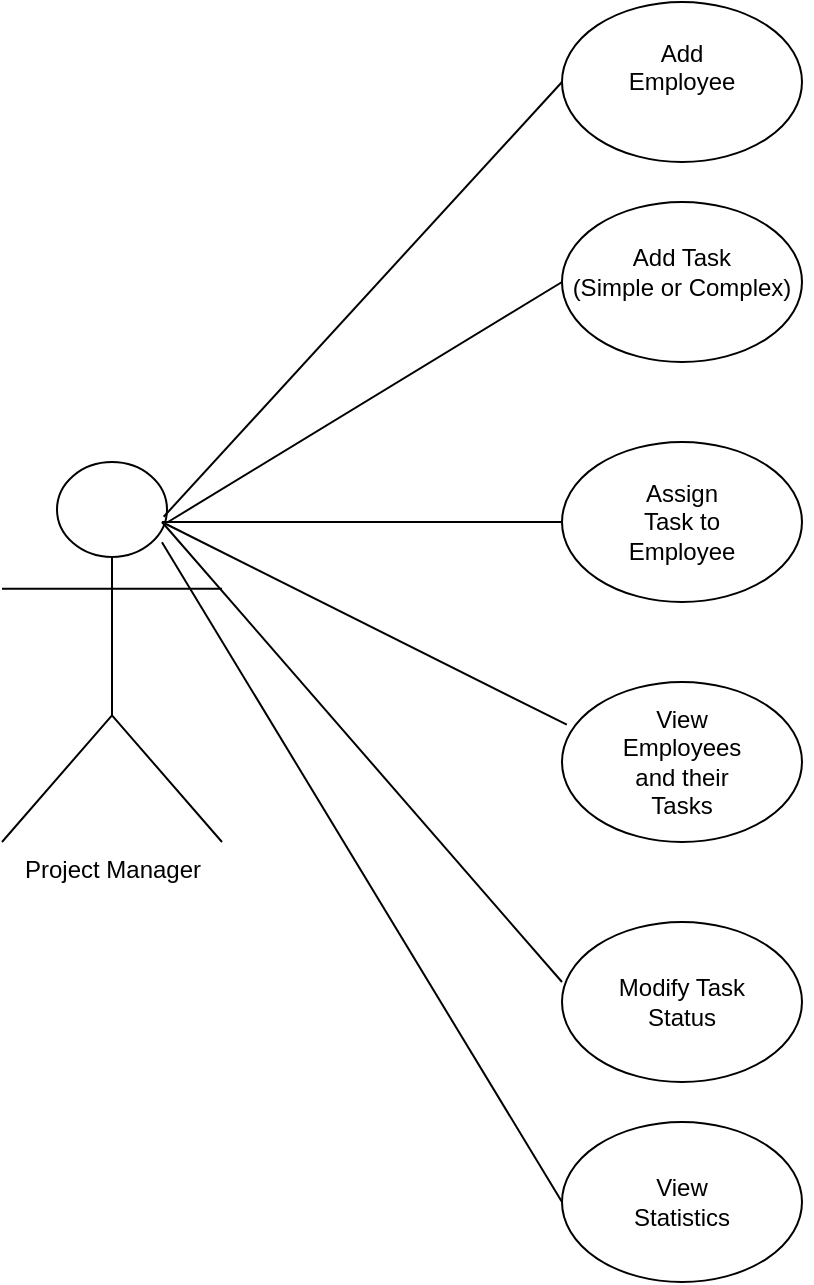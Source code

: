 <mxfile version="26.1.1">
  <diagram name="Page-1" id="kRz6OlRiXYrh5v9FN1o7">
    <mxGraphModel dx="1235" dy="769" grid="1" gridSize="10" guides="1" tooltips="1" connect="1" arrows="1" fold="1" page="1" pageScale="1" pageWidth="850" pageHeight="1100" math="0" shadow="0">
      <root>
        <mxCell id="0" />
        <mxCell id="1" parent="0" />
        <mxCell id="EoD0giyDI6AkSWSWBgpD-2" value="&lt;div&gt;Project Manager&lt;/div&gt;&lt;div&gt;&lt;br&gt;&lt;/div&gt;" style="shape=umlActor;verticalLabelPosition=bottom;verticalAlign=top;html=1;" vertex="1" parent="1">
          <mxGeometry x="210" y="400" width="110" height="190" as="geometry" />
        </mxCell>
        <mxCell id="EoD0giyDI6AkSWSWBgpD-11" value="" style="ellipse;whiteSpace=wrap;html=1;" vertex="1" parent="1">
          <mxGeometry x="490" y="170" width="120" height="80" as="geometry" />
        </mxCell>
        <mxCell id="EoD0giyDI6AkSWSWBgpD-12" value="" style="ellipse;whiteSpace=wrap;html=1;" vertex="1" parent="1">
          <mxGeometry x="490" y="270" width="120" height="80" as="geometry" />
        </mxCell>
        <mxCell id="EoD0giyDI6AkSWSWBgpD-13" value="" style="ellipse;whiteSpace=wrap;html=1;" vertex="1" parent="1">
          <mxGeometry x="490" y="390" width="120" height="80" as="geometry" />
        </mxCell>
        <mxCell id="EoD0giyDI6AkSWSWBgpD-14" value="" style="ellipse;whiteSpace=wrap;html=1;" vertex="1" parent="1">
          <mxGeometry x="490" y="510" width="120" height="80" as="geometry" />
        </mxCell>
        <mxCell id="EoD0giyDI6AkSWSWBgpD-15" value="" style="ellipse;whiteSpace=wrap;html=1;" vertex="1" parent="1">
          <mxGeometry x="490" y="630" width="120" height="80" as="geometry" />
        </mxCell>
        <mxCell id="EoD0giyDI6AkSWSWBgpD-16" value="" style="ellipse;whiteSpace=wrap;html=1;" vertex="1" parent="1">
          <mxGeometry x="490" y="730" width="120" height="80" as="geometry" />
        </mxCell>
        <mxCell id="EoD0giyDI6AkSWSWBgpD-17" value="" style="endArrow=none;html=1;rounded=0;entryX=0;entryY=0.5;entryDx=0;entryDy=0;exitX=0.735;exitY=0.144;exitDx=0;exitDy=0;exitPerimeter=0;" edge="1" parent="1" source="EoD0giyDI6AkSWSWBgpD-2" target="EoD0giyDI6AkSWSWBgpD-11">
          <mxGeometry width="50" height="50" relative="1" as="geometry">
            <mxPoint x="290" y="400" as="sourcePoint" />
            <mxPoint x="340" y="350" as="targetPoint" />
          </mxGeometry>
        </mxCell>
        <mxCell id="EoD0giyDI6AkSWSWBgpD-19" value="" style="endArrow=none;html=1;rounded=0;entryX=0;entryY=0.5;entryDx=0;entryDy=0;" edge="1" parent="1" target="EoD0giyDI6AkSWSWBgpD-12">
          <mxGeometry width="50" height="50" relative="1" as="geometry">
            <mxPoint x="293" y="430" as="sourcePoint" />
            <mxPoint x="340" y="370" as="targetPoint" />
          </mxGeometry>
        </mxCell>
        <mxCell id="EoD0giyDI6AkSWSWBgpD-20" value="" style="endArrow=none;html=1;rounded=0;" edge="1" parent="1" target="EoD0giyDI6AkSWSWBgpD-13">
          <mxGeometry width="50" height="50" relative="1" as="geometry">
            <mxPoint x="290" y="430" as="sourcePoint" />
            <mxPoint x="340" y="380" as="targetPoint" />
          </mxGeometry>
        </mxCell>
        <mxCell id="EoD0giyDI6AkSWSWBgpD-21" value="" style="endArrow=none;html=1;rounded=0;entryX=0.02;entryY=0.267;entryDx=0;entryDy=0;entryPerimeter=0;" edge="1" parent="1" target="EoD0giyDI6AkSWSWBgpD-14">
          <mxGeometry width="50" height="50" relative="1" as="geometry">
            <mxPoint x="290" y="430" as="sourcePoint" />
            <mxPoint x="340" y="380" as="targetPoint" />
          </mxGeometry>
        </mxCell>
        <mxCell id="EoD0giyDI6AkSWSWBgpD-22" value="" style="endArrow=none;html=1;rounded=0;" edge="1" parent="1">
          <mxGeometry width="50" height="50" relative="1" as="geometry">
            <mxPoint x="490" y="660" as="sourcePoint" />
            <mxPoint x="290" y="430" as="targetPoint" />
          </mxGeometry>
        </mxCell>
        <mxCell id="EoD0giyDI6AkSWSWBgpD-23" value="" style="endArrow=none;html=1;rounded=0;entryX=0.727;entryY=0.211;entryDx=0;entryDy=0;entryPerimeter=0;" edge="1" parent="1" target="EoD0giyDI6AkSWSWBgpD-2">
          <mxGeometry width="50" height="50" relative="1" as="geometry">
            <mxPoint x="490" y="770" as="sourcePoint" />
            <mxPoint x="540" y="720" as="targetPoint" />
          </mxGeometry>
        </mxCell>
        <mxCell id="EoD0giyDI6AkSWSWBgpD-24" value="&lt;div&gt;Add Employee&lt;/div&gt;&lt;div&gt;&lt;br&gt;&lt;/div&gt;" style="text;html=1;align=center;verticalAlign=middle;whiteSpace=wrap;rounded=0;" vertex="1" parent="1">
          <mxGeometry x="520" y="195" width="60" height="30" as="geometry" />
        </mxCell>
        <mxCell id="EoD0giyDI6AkSWSWBgpD-25" value="&lt;div&gt;Add Task&lt;/div&gt;&lt;div&gt;(Simple or Complex)&lt;/div&gt;" style="text;html=1;align=center;verticalAlign=middle;whiteSpace=wrap;rounded=0;" vertex="1" parent="1">
          <mxGeometry x="485" y="290" width="130" height="30" as="geometry" />
        </mxCell>
        <mxCell id="EoD0giyDI6AkSWSWBgpD-26" value="Assign Task to Employee" style="text;html=1;align=center;verticalAlign=middle;whiteSpace=wrap;rounded=0;" vertex="1" parent="1">
          <mxGeometry x="520" y="415" width="60" height="30" as="geometry" />
        </mxCell>
        <mxCell id="EoD0giyDI6AkSWSWBgpD-27" value="View Employees and their Tasks" style="text;html=1;align=center;verticalAlign=middle;whiteSpace=wrap;rounded=0;" vertex="1" parent="1">
          <mxGeometry x="520" y="535" width="60" height="30" as="geometry" />
        </mxCell>
        <mxCell id="EoD0giyDI6AkSWSWBgpD-28" value="Modify Task Status" style="text;html=1;align=center;verticalAlign=middle;whiteSpace=wrap;rounded=0;" vertex="1" parent="1">
          <mxGeometry x="510" y="655" width="80" height="30" as="geometry" />
        </mxCell>
        <mxCell id="EoD0giyDI6AkSWSWBgpD-29" value="View Statistics" style="text;html=1;align=center;verticalAlign=middle;whiteSpace=wrap;rounded=0;" vertex="1" parent="1">
          <mxGeometry x="520" y="755" width="60" height="30" as="geometry" />
        </mxCell>
      </root>
    </mxGraphModel>
  </diagram>
</mxfile>
